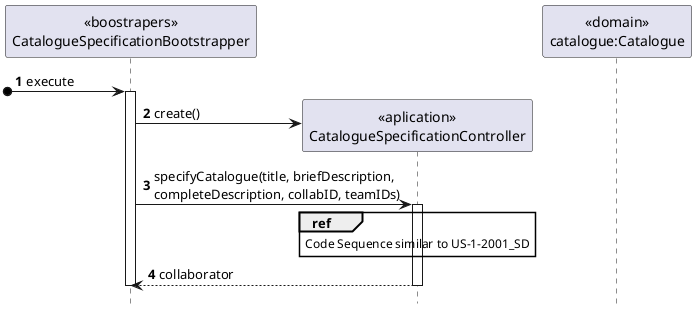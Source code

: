 @startuml
autonumber
hide footbox

participant "<<boostrapers>>\nCatalogueSpecificationBootstrapper" as BOOT
participant "<<aplication>>\nCatalogueSpecificationController" as CTRL
participant "<<domain>>\ncatalogue:Catalogue" as CATAL

[o-> BOOT : execute

activate BOOT
BOOT -> CTRL** : create()

BOOT -> CTRL : specifyCatalogue(title, briefDescription,\ncompleteDescription, collabID, teamIDs)
activate CTRL
ref over CTRL
Code Sequence similar to US-1-2001_SD
end ref
CTRL --> BOOT : collaborator
deactivate CTRL
deactivate BOOT

@enduml